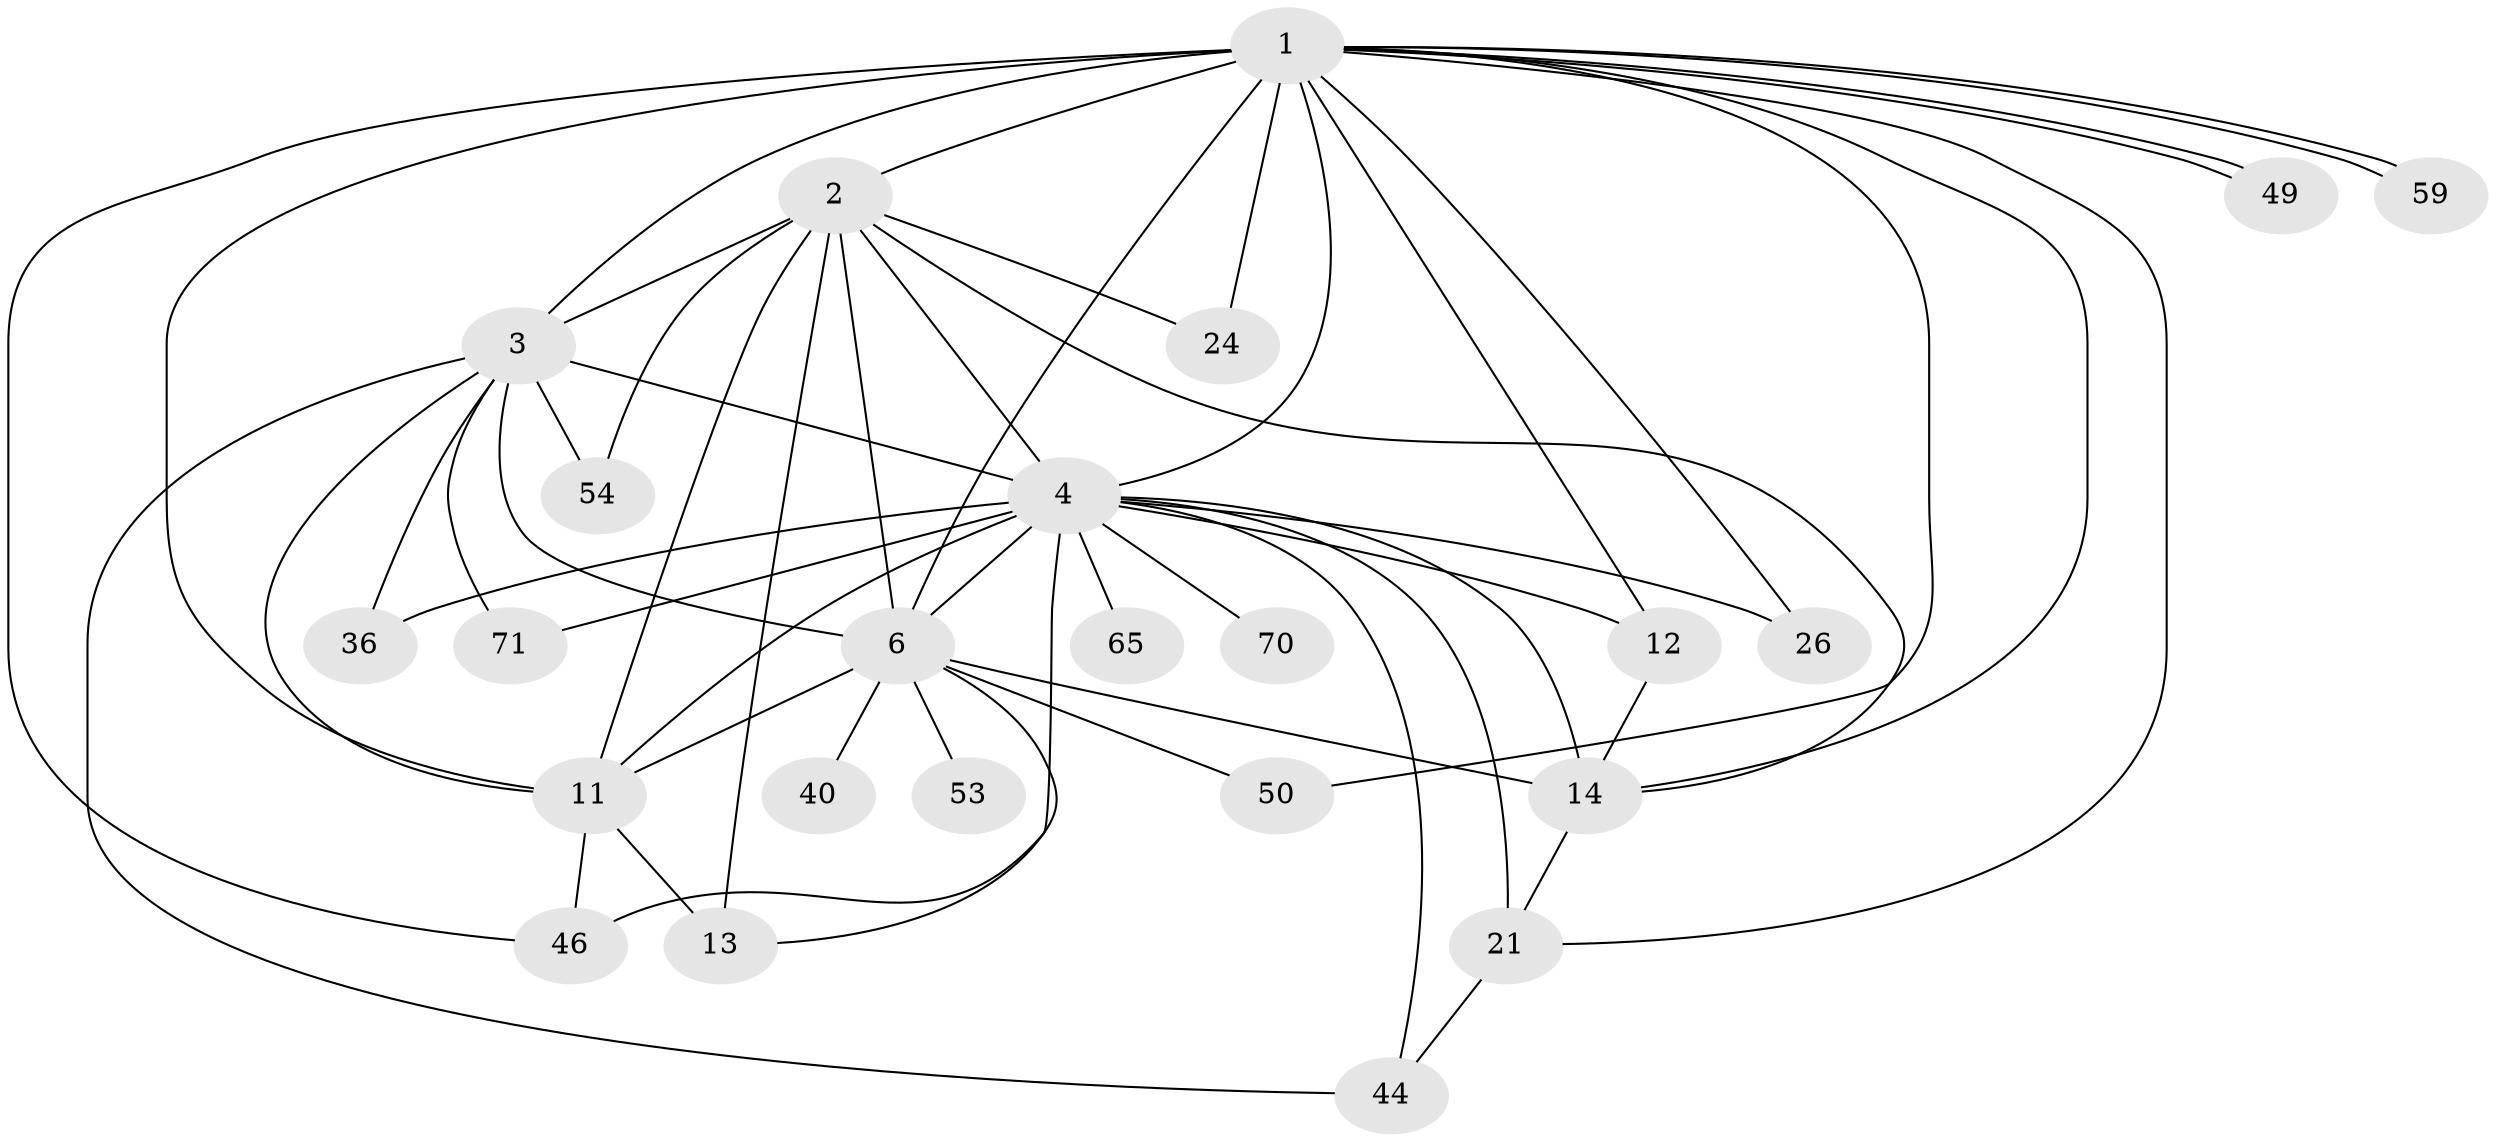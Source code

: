 // original degree distribution, {30: 0.012048192771084338, 20: 0.012048192771084338, 18: 0.024096385542168676, 12: 0.012048192771084338, 17: 0.012048192771084338, 16: 0.012048192771084338, 10: 0.024096385542168676, 22: 0.024096385542168676, 7: 0.024096385542168676, 3: 0.26506024096385544, 9: 0.012048192771084338, 2: 0.5421686746987951, 4: 0.024096385542168676}
// Generated by graph-tools (version 1.1) at 2025/17/03/04/25 18:17:26]
// undirected, 24 vertices, 54 edges
graph export_dot {
graph [start="1"]
  node [color=gray90,style=filled];
  1 [super="+41+19+45+16+66+64"];
  2;
  3;
  4 [super="+15+10+5"];
  6 [super="+34+51+7+38+67+79+27+20+9"];
  11 [super="+75+58+31"];
  12;
  13;
  14 [super="+35+25+78+32+43"];
  21 [super="+73+47+30"];
  24;
  26;
  36;
  40;
  44 [super="+80"];
  46 [super="+61"];
  49;
  50 [super="+56"];
  53;
  54;
  59;
  65;
  70;
  71;
  1 -- 2 [weight=2];
  1 -- 3 [weight=3];
  1 -- 4 [weight=6];
  1 -- 6 [weight=8];
  1 -- 12;
  1 -- 24;
  1 -- 26;
  1 -- 46;
  1 -- 49;
  1 -- 49;
  1 -- 59;
  1 -- 59;
  1 -- 14 [weight=2];
  1 -- 50;
  1 -- 21;
  1 -- 11;
  2 -- 3;
  2 -- 4 [weight=6];
  2 -- 6 [weight=6];
  2 -- 11;
  2 -- 13;
  2 -- 24;
  2 -- 54;
  2 -- 14;
  3 -- 4 [weight=5];
  3 -- 6 [weight=4];
  3 -- 36;
  3 -- 54;
  3 -- 71;
  3 -- 44;
  3 -- 11;
  4 -- 6 [weight=17];
  4 -- 26;
  4 -- 71;
  4 -- 11 [weight=5];
  4 -- 44 [weight=2];
  4 -- 14 [weight=3];
  4 -- 46;
  4 -- 65;
  4 -- 36;
  4 -- 70;
  4 -- 12;
  4 -- 21 [weight=3];
  6 -- 14 [weight=3];
  6 -- 40;
  6 -- 13;
  6 -- 11;
  6 -- 50 [weight=2];
  6 -- 53;
  11 -- 46;
  11 -- 13;
  12 -- 14;
  14 -- 21 [weight=2];
  21 -- 44;
}
